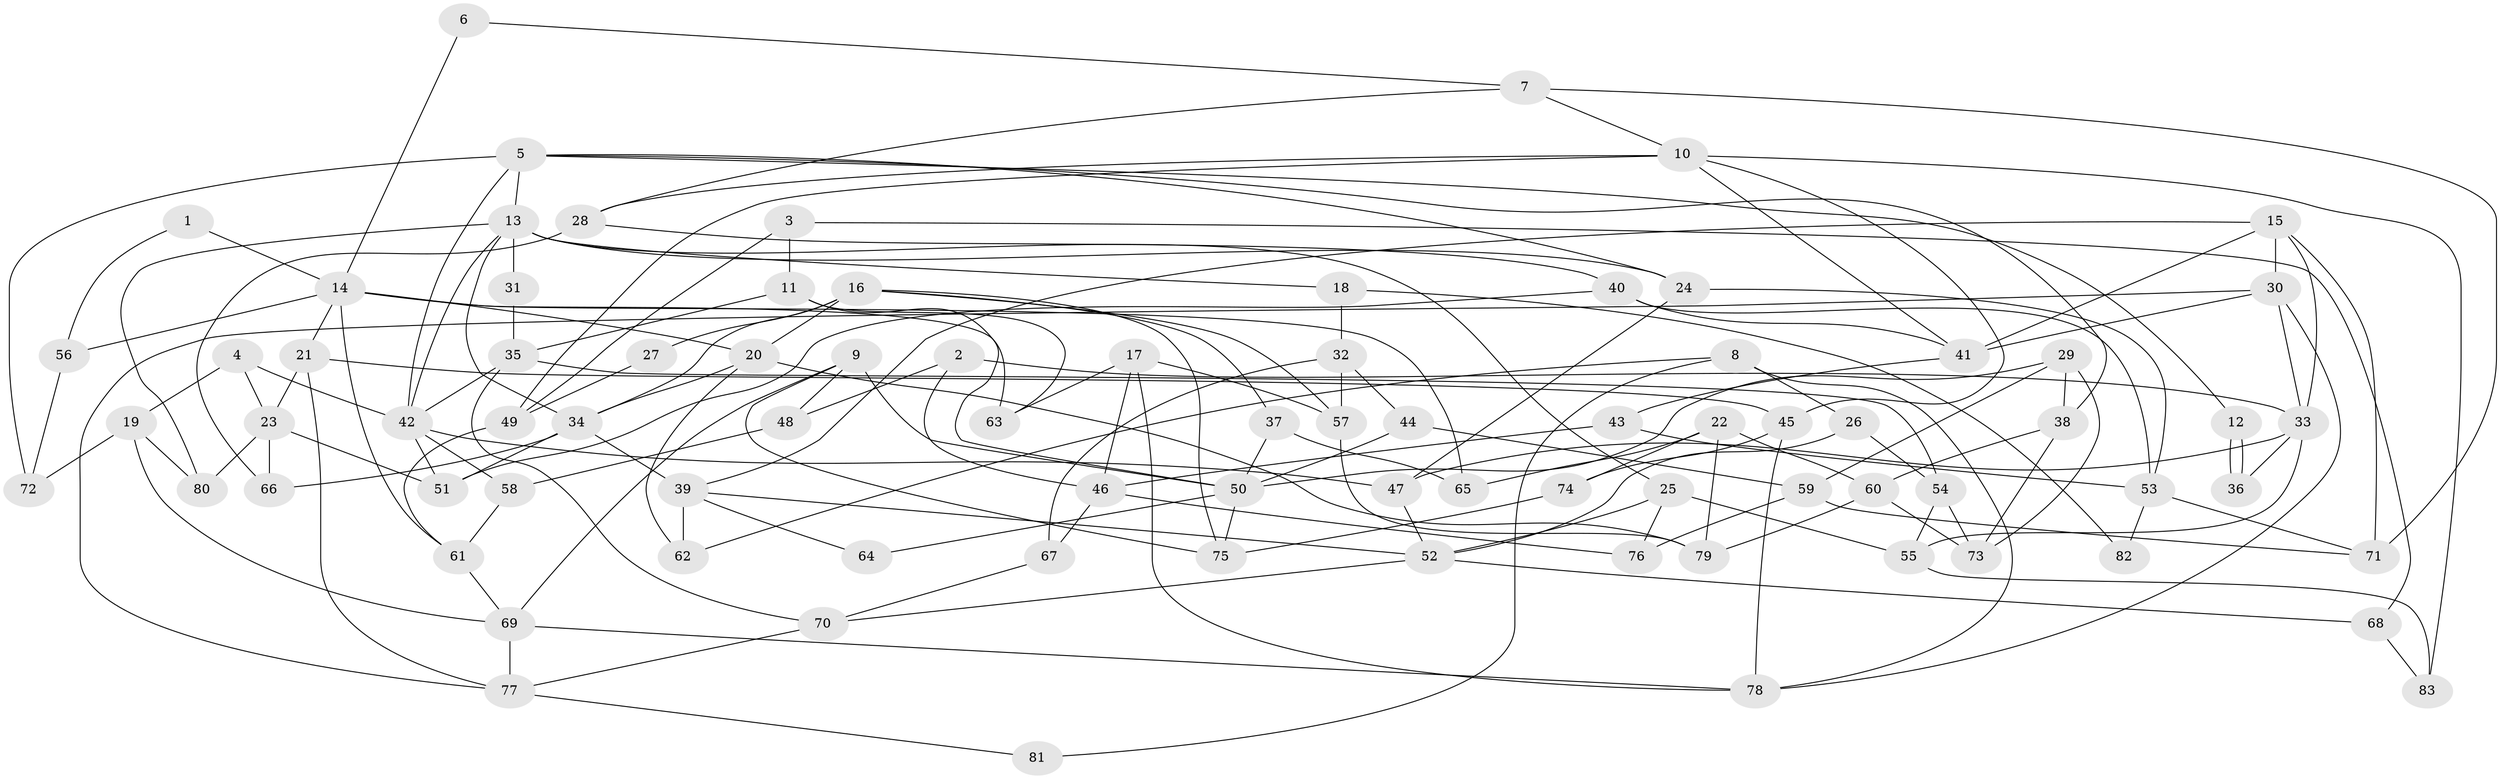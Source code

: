 // Generated by graph-tools (version 1.1) at 2025/26/03/09/25 03:26:11]
// undirected, 83 vertices, 166 edges
graph export_dot {
graph [start="1"]
  node [color=gray90,style=filled];
  1;
  2;
  3;
  4;
  5;
  6;
  7;
  8;
  9;
  10;
  11;
  12;
  13;
  14;
  15;
  16;
  17;
  18;
  19;
  20;
  21;
  22;
  23;
  24;
  25;
  26;
  27;
  28;
  29;
  30;
  31;
  32;
  33;
  34;
  35;
  36;
  37;
  38;
  39;
  40;
  41;
  42;
  43;
  44;
  45;
  46;
  47;
  48;
  49;
  50;
  51;
  52;
  53;
  54;
  55;
  56;
  57;
  58;
  59;
  60;
  61;
  62;
  63;
  64;
  65;
  66;
  67;
  68;
  69;
  70;
  71;
  72;
  73;
  74;
  75;
  76;
  77;
  78;
  79;
  80;
  81;
  82;
  83;
  1 -- 56;
  1 -- 14;
  2 -- 46;
  2 -- 33;
  2 -- 48;
  3 -- 11;
  3 -- 49;
  3 -- 68;
  4 -- 23;
  4 -- 42;
  4 -- 19;
  5 -- 24;
  5 -- 13;
  5 -- 12;
  5 -- 38;
  5 -- 42;
  5 -- 72;
  6 -- 7;
  6 -- 14;
  7 -- 71;
  7 -- 28;
  7 -- 10;
  8 -- 78;
  8 -- 62;
  8 -- 26;
  8 -- 81;
  9 -- 69;
  9 -- 50;
  9 -- 48;
  9 -- 75;
  10 -- 41;
  10 -- 28;
  10 -- 45;
  10 -- 49;
  10 -- 83;
  11 -- 35;
  11 -- 50;
  11 -- 63;
  12 -- 36;
  12 -- 36;
  13 -- 80;
  13 -- 34;
  13 -- 18;
  13 -- 24;
  13 -- 25;
  13 -- 31;
  13 -- 42;
  14 -- 65;
  14 -- 20;
  14 -- 21;
  14 -- 56;
  14 -- 61;
  14 -- 63;
  15 -- 39;
  15 -- 41;
  15 -- 30;
  15 -- 33;
  15 -- 71;
  16 -- 57;
  16 -- 75;
  16 -- 20;
  16 -- 27;
  16 -- 34;
  16 -- 37;
  17 -- 63;
  17 -- 78;
  17 -- 46;
  17 -- 57;
  18 -- 32;
  18 -- 82;
  19 -- 69;
  19 -- 72;
  19 -- 80;
  20 -- 34;
  20 -- 62;
  20 -- 79;
  21 -- 45;
  21 -- 23;
  21 -- 77;
  22 -- 60;
  22 -- 79;
  22 -- 65;
  22 -- 74;
  23 -- 66;
  23 -- 51;
  23 -- 80;
  24 -- 47;
  24 -- 53;
  25 -- 52;
  25 -- 55;
  25 -- 76;
  26 -- 52;
  26 -- 54;
  27 -- 49;
  28 -- 40;
  28 -- 66;
  29 -- 59;
  29 -- 73;
  29 -- 38;
  29 -- 50;
  30 -- 33;
  30 -- 41;
  30 -- 77;
  30 -- 78;
  31 -- 35;
  32 -- 44;
  32 -- 57;
  32 -- 67;
  33 -- 55;
  33 -- 36;
  33 -- 47;
  34 -- 51;
  34 -- 39;
  34 -- 66;
  35 -- 54;
  35 -- 42;
  35 -- 70;
  37 -- 50;
  37 -- 65;
  38 -- 60;
  38 -- 73;
  39 -- 52;
  39 -- 62;
  39 -- 64;
  40 -- 51;
  40 -- 53;
  40 -- 41;
  41 -- 43;
  42 -- 47;
  42 -- 51;
  42 -- 58;
  43 -- 46;
  43 -- 53;
  44 -- 59;
  44 -- 50;
  45 -- 78;
  45 -- 74;
  46 -- 67;
  46 -- 76;
  47 -- 52;
  48 -- 58;
  49 -- 61;
  50 -- 75;
  50 -- 64;
  52 -- 70;
  52 -- 68;
  53 -- 71;
  53 -- 82;
  54 -- 55;
  54 -- 73;
  55 -- 83;
  56 -- 72;
  57 -- 79;
  58 -- 61;
  59 -- 76;
  59 -- 71;
  60 -- 73;
  60 -- 79;
  61 -- 69;
  67 -- 70;
  68 -- 83;
  69 -- 77;
  69 -- 78;
  70 -- 77;
  74 -- 75;
  77 -- 81;
}

